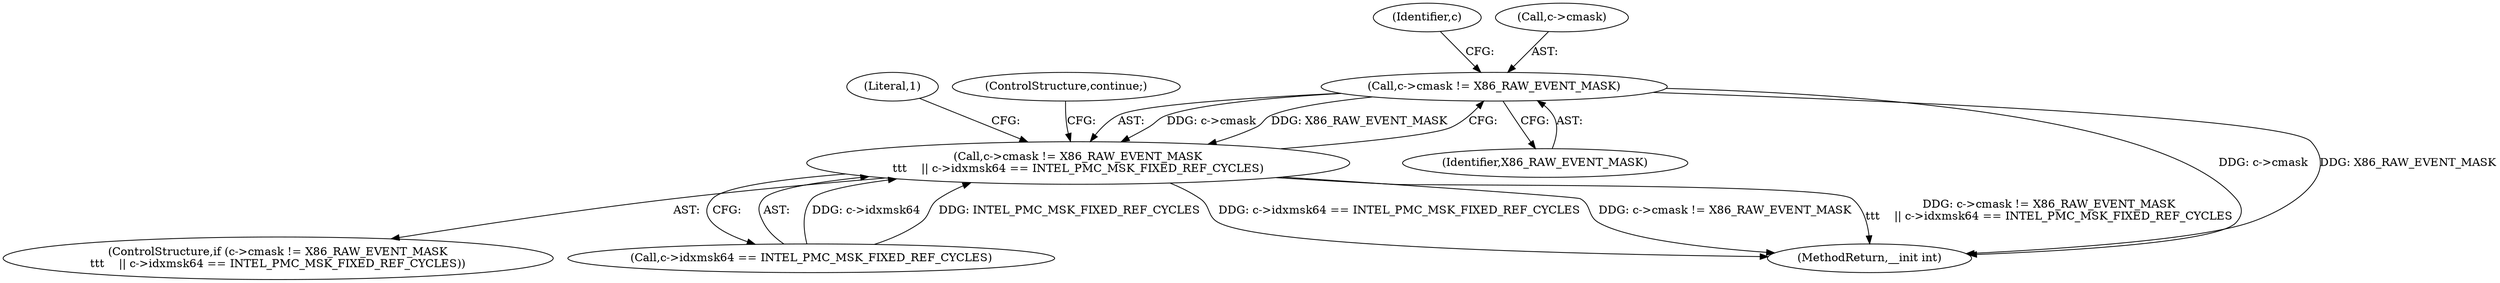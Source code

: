 digraph "0_linux_f1923820c447e986a9da0fc6bf60c1dccdf0408e@pointer" {
"1000616" [label="(Call,c->cmask != X86_RAW_EVENT_MASK)"];
"1000615" [label="(Call,c->cmask != X86_RAW_EVENT_MASK\n\t\t\t    || c->idxmsk64 == INTEL_PMC_MSK_FIXED_REF_CYCLES)"];
"1000620" [label="(Identifier,X86_RAW_EVENT_MASK)"];
"1000621" [label="(Call,c->idxmsk64 == INTEL_PMC_MSK_FIXED_REF_CYCLES)"];
"1000629" [label="(Literal,1)"];
"1000614" [label="(ControlStructure,if (c->cmask != X86_RAW_EVENT_MASK\n\t\t\t    || c->idxmsk64 == INTEL_PMC_MSK_FIXED_REF_CYCLES))"];
"1000639" [label="(MethodReturn,__init int)"];
"1000623" [label="(Identifier,c)"];
"1000617" [label="(Call,c->cmask)"];
"1000615" [label="(Call,c->cmask != X86_RAW_EVENT_MASK\n\t\t\t    || c->idxmsk64 == INTEL_PMC_MSK_FIXED_REF_CYCLES)"];
"1000616" [label="(Call,c->cmask != X86_RAW_EVENT_MASK)"];
"1000627" [label="(ControlStructure,continue;)"];
"1000616" -> "1000615"  [label="AST: "];
"1000616" -> "1000620"  [label="CFG: "];
"1000617" -> "1000616"  [label="AST: "];
"1000620" -> "1000616"  [label="AST: "];
"1000623" -> "1000616"  [label="CFG: "];
"1000615" -> "1000616"  [label="CFG: "];
"1000616" -> "1000639"  [label="DDG: c->cmask"];
"1000616" -> "1000639"  [label="DDG: X86_RAW_EVENT_MASK"];
"1000616" -> "1000615"  [label="DDG: c->cmask"];
"1000616" -> "1000615"  [label="DDG: X86_RAW_EVENT_MASK"];
"1000615" -> "1000614"  [label="AST: "];
"1000615" -> "1000621"  [label="CFG: "];
"1000621" -> "1000615"  [label="AST: "];
"1000627" -> "1000615"  [label="CFG: "];
"1000629" -> "1000615"  [label="CFG: "];
"1000615" -> "1000639"  [label="DDG: c->idxmsk64 == INTEL_PMC_MSK_FIXED_REF_CYCLES"];
"1000615" -> "1000639"  [label="DDG: c->cmask != X86_RAW_EVENT_MASK"];
"1000615" -> "1000639"  [label="DDG: c->cmask != X86_RAW_EVENT_MASK\n\t\t\t    || c->idxmsk64 == INTEL_PMC_MSK_FIXED_REF_CYCLES"];
"1000621" -> "1000615"  [label="DDG: c->idxmsk64"];
"1000621" -> "1000615"  [label="DDG: INTEL_PMC_MSK_FIXED_REF_CYCLES"];
}
